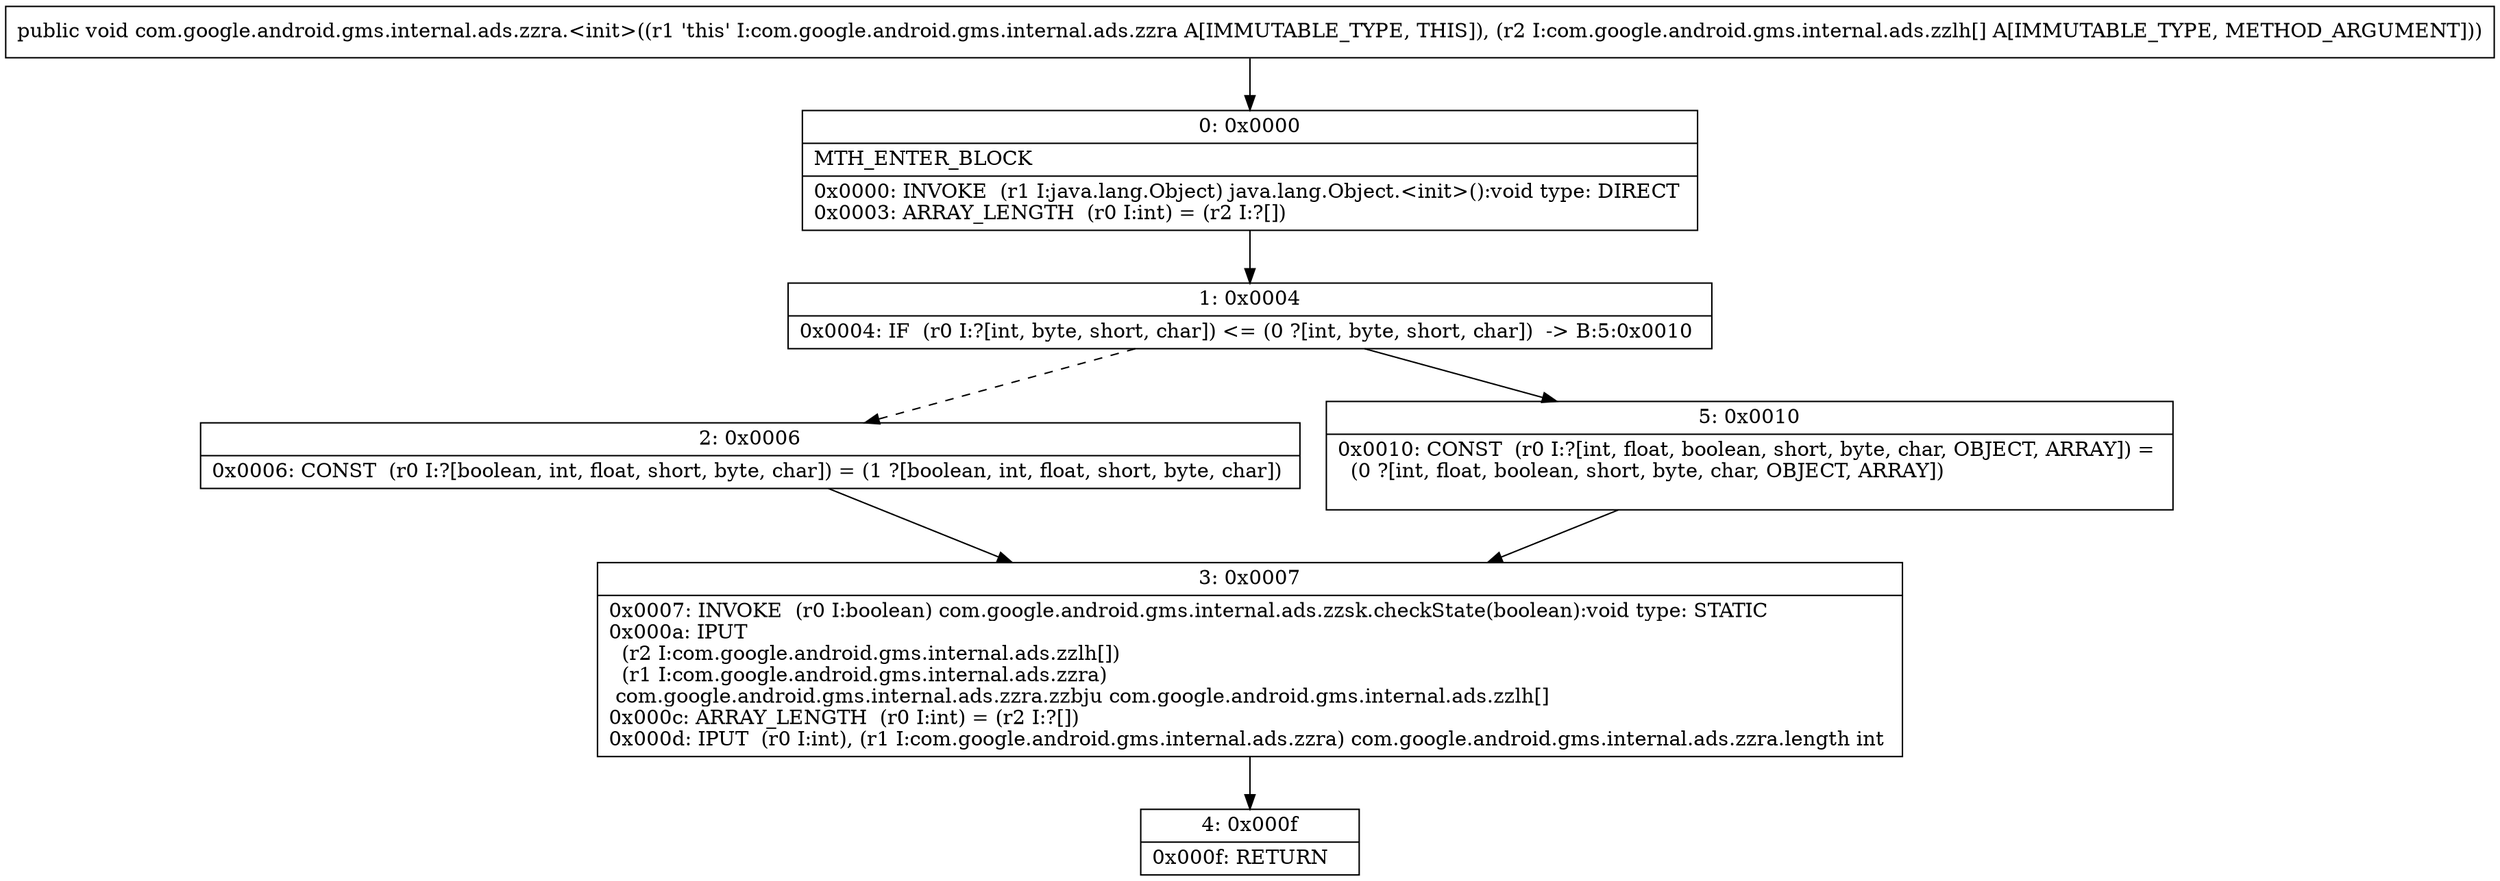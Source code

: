 digraph "CFG forcom.google.android.gms.internal.ads.zzra.\<init\>([Lcom\/google\/android\/gms\/internal\/ads\/zzlh;)V" {
Node_0 [shape=record,label="{0\:\ 0x0000|MTH_ENTER_BLOCK\l|0x0000: INVOKE  (r1 I:java.lang.Object) java.lang.Object.\<init\>():void type: DIRECT \l0x0003: ARRAY_LENGTH  (r0 I:int) = (r2 I:?[]) \l}"];
Node_1 [shape=record,label="{1\:\ 0x0004|0x0004: IF  (r0 I:?[int, byte, short, char]) \<= (0 ?[int, byte, short, char])  \-\> B:5:0x0010 \l}"];
Node_2 [shape=record,label="{2\:\ 0x0006|0x0006: CONST  (r0 I:?[boolean, int, float, short, byte, char]) = (1 ?[boolean, int, float, short, byte, char]) \l}"];
Node_3 [shape=record,label="{3\:\ 0x0007|0x0007: INVOKE  (r0 I:boolean) com.google.android.gms.internal.ads.zzsk.checkState(boolean):void type: STATIC \l0x000a: IPUT  \l  (r2 I:com.google.android.gms.internal.ads.zzlh[])\l  (r1 I:com.google.android.gms.internal.ads.zzra)\l com.google.android.gms.internal.ads.zzra.zzbju com.google.android.gms.internal.ads.zzlh[] \l0x000c: ARRAY_LENGTH  (r0 I:int) = (r2 I:?[]) \l0x000d: IPUT  (r0 I:int), (r1 I:com.google.android.gms.internal.ads.zzra) com.google.android.gms.internal.ads.zzra.length int \l}"];
Node_4 [shape=record,label="{4\:\ 0x000f|0x000f: RETURN   \l}"];
Node_5 [shape=record,label="{5\:\ 0x0010|0x0010: CONST  (r0 I:?[int, float, boolean, short, byte, char, OBJECT, ARRAY]) = \l  (0 ?[int, float, boolean, short, byte, char, OBJECT, ARRAY])\l \l}"];
MethodNode[shape=record,label="{public void com.google.android.gms.internal.ads.zzra.\<init\>((r1 'this' I:com.google.android.gms.internal.ads.zzra A[IMMUTABLE_TYPE, THIS]), (r2 I:com.google.android.gms.internal.ads.zzlh[] A[IMMUTABLE_TYPE, METHOD_ARGUMENT])) }"];
MethodNode -> Node_0;
Node_0 -> Node_1;
Node_1 -> Node_2[style=dashed];
Node_1 -> Node_5;
Node_2 -> Node_3;
Node_3 -> Node_4;
Node_5 -> Node_3;
}

